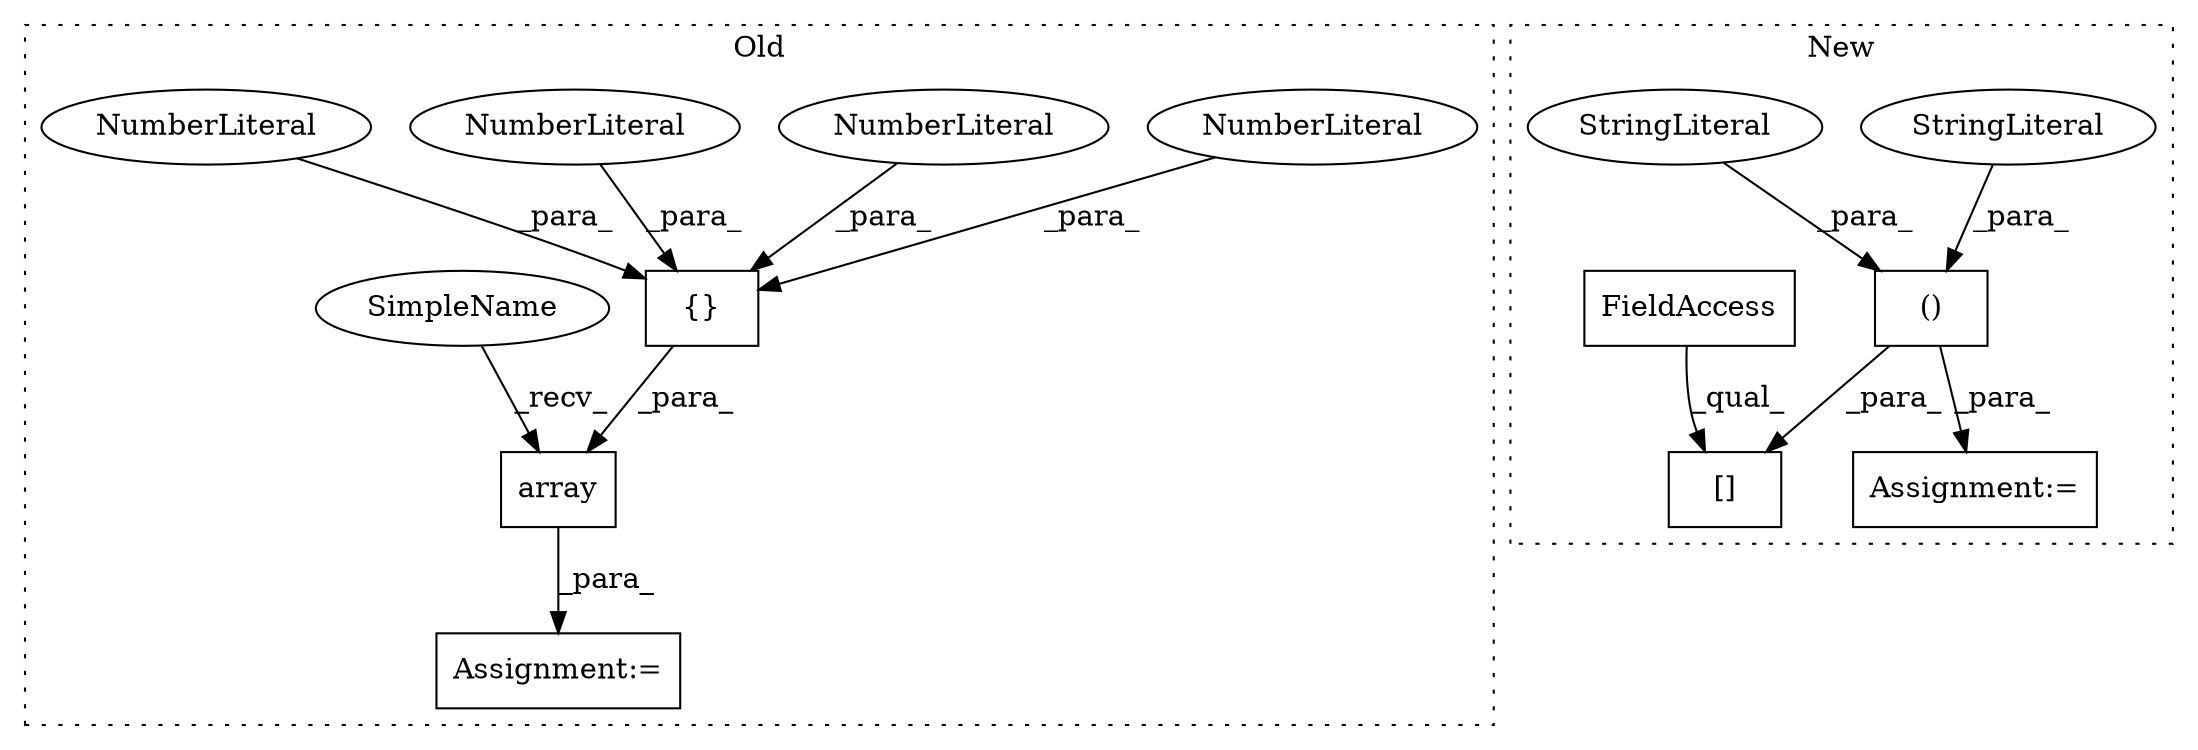 digraph G {
subgraph cluster0 {
6 [label="array" a="32" s="5525,5570" l="6,1" shape="box"];
7 [label="Assignment:=" a="7" s="5518" l="1" shape="box"];
8 [label="{}" a="4" s="5557,5569" l="1,1" shape="box"];
9 [label="NumberLiteral" a="34" s="5566" l="3" shape="ellipse"];
10 [label="NumberLiteral" a="34" s="5558" l="1" shape="ellipse"];
11 [label="NumberLiteral" a="34" s="5564" l="1" shape="ellipse"];
13 [label="NumberLiteral" a="34" s="5560" l="3" shape="ellipse"];
14 [label="SimpleName" a="42" s="5519" l="5" shape="ellipse"];
label = "Old";
style="dotted";
}
subgraph cluster1 {
1 [label="()" a="106" s="5772" l="47" shape="box"];
2 [label="Assignment:=" a="7" s="5755" l="1" shape="box"];
3 [label="StringLiteral" a="45" s="5772" l="17" shape="ellipse"];
4 [label="[]" a="2" s="5756,5819" l="16,2" shape="box"];
5 [label="StringLiteral" a="45" s="5802" l="17" shape="ellipse"];
12 [label="FieldAccess" a="22" s="5756" l="10" shape="box"];
label = "New";
style="dotted";
}
1 -> 4 [label="_para_"];
1 -> 2 [label="_para_"];
3 -> 1 [label="_para_"];
5 -> 1 [label="_para_"];
6 -> 7 [label="_para_"];
8 -> 6 [label="_para_"];
9 -> 8 [label="_para_"];
10 -> 8 [label="_para_"];
11 -> 8 [label="_para_"];
12 -> 4 [label="_qual_"];
13 -> 8 [label="_para_"];
14 -> 6 [label="_recv_"];
}
